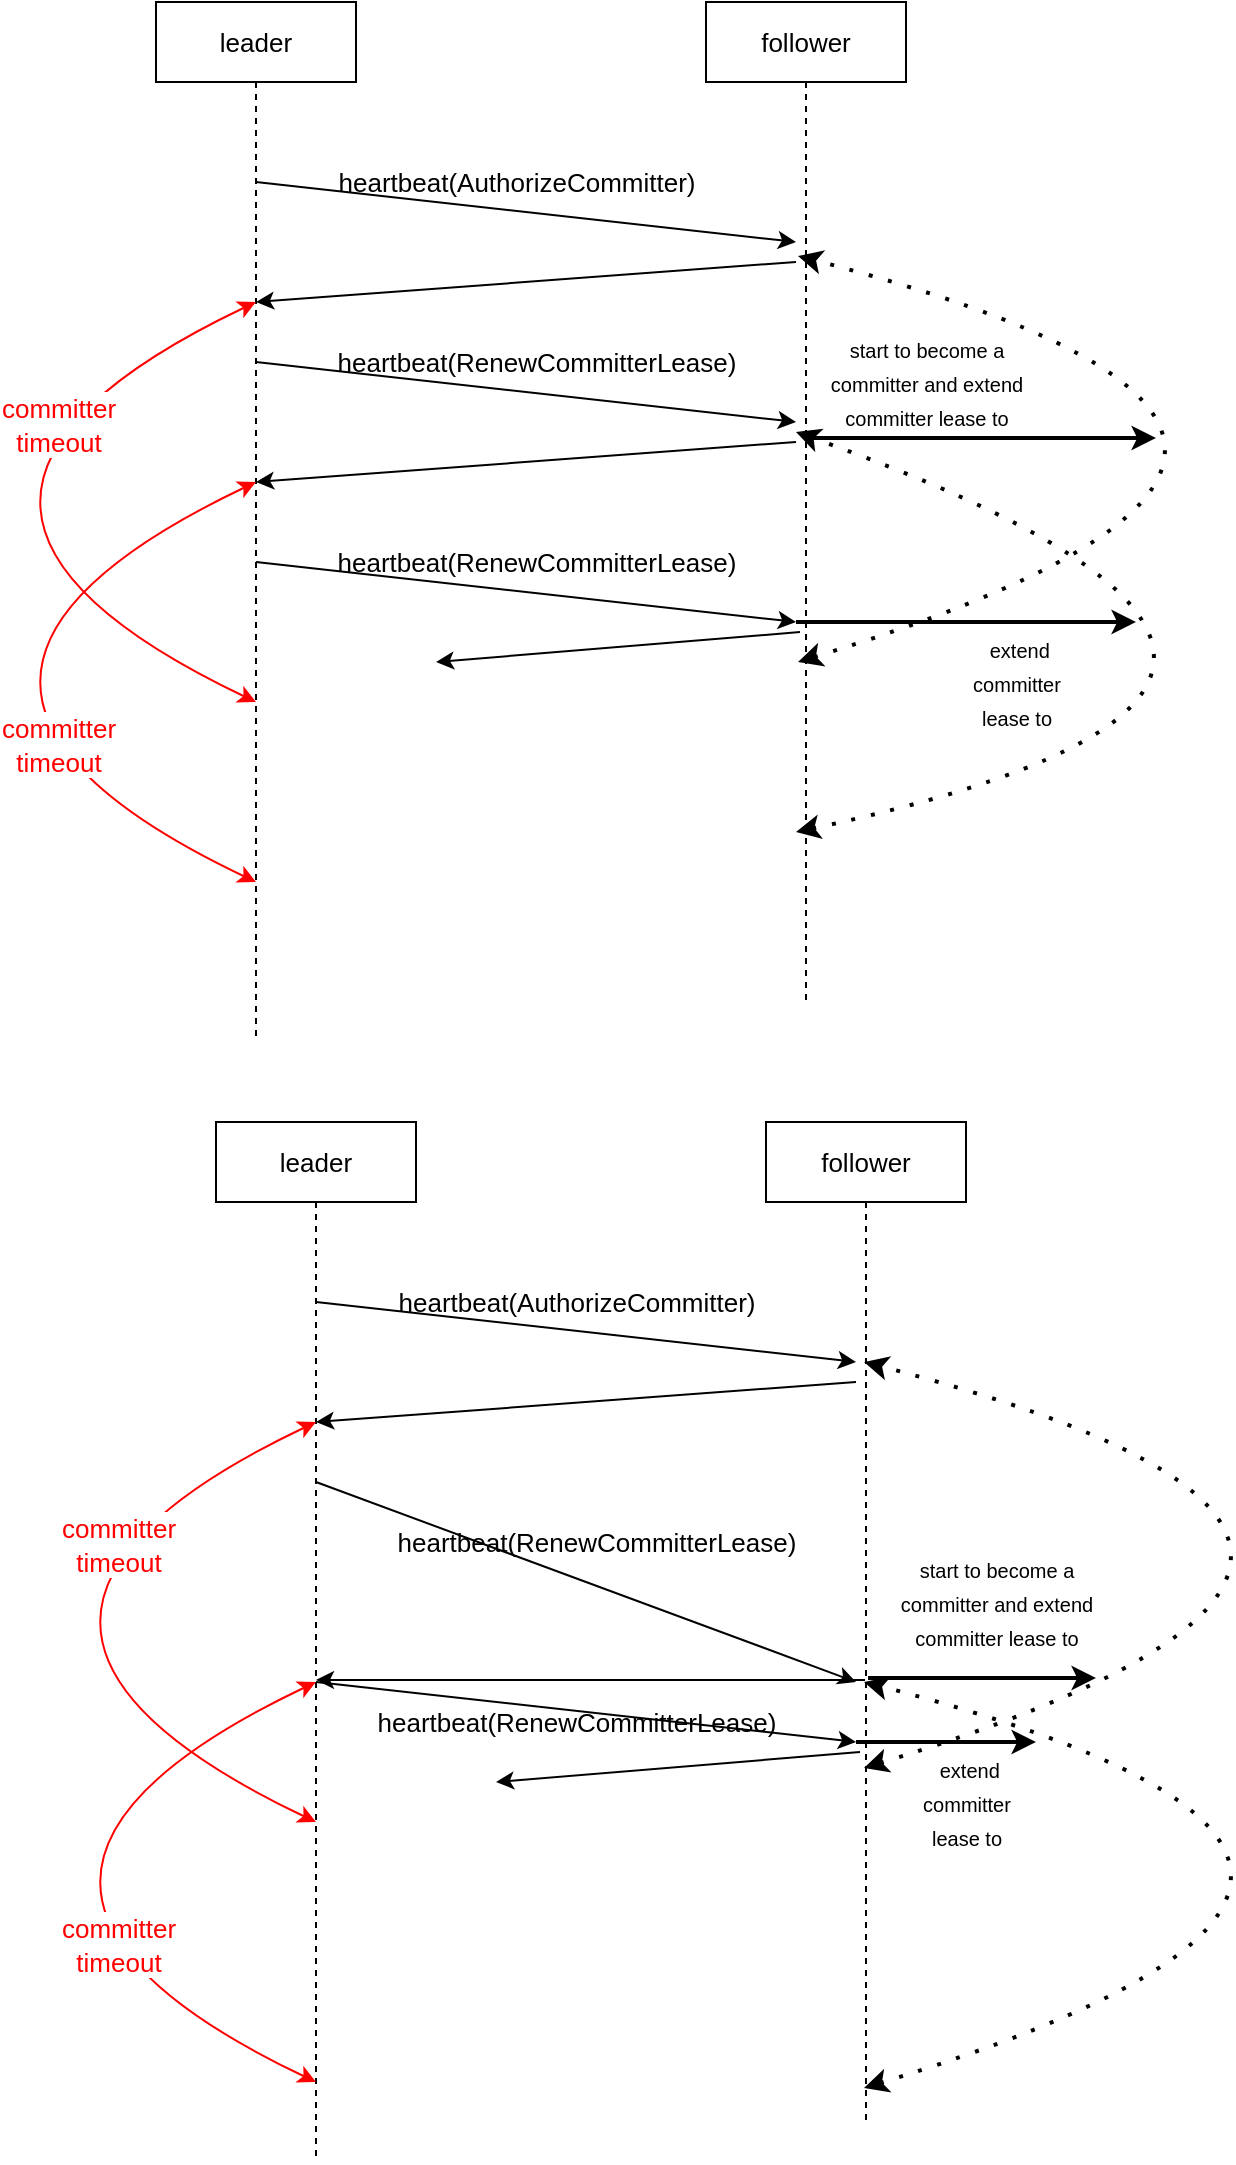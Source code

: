 <mxfile version="14.6.1" type="github">
  <diagram id="NL9ZVOJ9nv3hWCkOm3ET" name="Page-1">
    <mxGraphModel dx="686" dy="381" grid="1" gridSize="10" guides="1" tooltips="1" connect="1" arrows="1" fold="1" page="1" pageScale="1" pageWidth="827" pageHeight="1169" math="0" shadow="0">
      <root>
        <mxCell id="0" />
        <mxCell id="1" parent="0" />
        <mxCell id="SsDaJ1J6V8dg9qfCBFVi-1" value="leader" style="shape=umlLifeline;perimeter=lifelinePerimeter;whiteSpace=wrap;html=1;container=1;collapsible=0;recursiveResize=0;outlineConnect=0;fontSize=13;" parent="1" vertex="1">
          <mxGeometry x="290" y="170" width="100" height="520" as="geometry" />
        </mxCell>
        <mxCell id="SsDaJ1J6V8dg9qfCBFVi-7" value="follower" style="shape=umlLifeline;perimeter=lifelinePerimeter;whiteSpace=wrap;html=1;container=1;collapsible=0;recursiveResize=0;outlineConnect=0;fontSize=13;" parent="1" vertex="1">
          <mxGeometry x="565" y="170" width="100" height="500" as="geometry" />
        </mxCell>
        <mxCell id="SsDaJ1J6V8dg9qfCBFVi-8" value="" style="endArrow=classic;html=1;fontSize=13;" parent="1" edge="1">
          <mxGeometry width="50" height="50" relative="1" as="geometry">
            <mxPoint x="340" y="260" as="sourcePoint" />
            <mxPoint x="610" y="290" as="targetPoint" />
          </mxGeometry>
        </mxCell>
        <mxCell id="SsDaJ1J6V8dg9qfCBFVi-9" value="" style="endArrow=classic;html=1;fontSize=13;" parent="1" edge="1">
          <mxGeometry width="50" height="50" relative="1" as="geometry">
            <mxPoint x="610" y="300" as="sourcePoint" />
            <mxPoint x="340" y="320" as="targetPoint" />
          </mxGeometry>
        </mxCell>
        <mxCell id="SsDaJ1J6V8dg9qfCBFVi-10" value="" style="endArrow=classic;html=1;fontSize=13;" parent="1" edge="1">
          <mxGeometry width="50" height="50" relative="1" as="geometry">
            <mxPoint x="340" y="350" as="sourcePoint" />
            <mxPoint x="610" y="380" as="targetPoint" />
          </mxGeometry>
        </mxCell>
        <mxCell id="SsDaJ1J6V8dg9qfCBFVi-11" value="" style="endArrow=classic;html=1;fontSize=13;" parent="1" edge="1">
          <mxGeometry width="50" height="50" relative="1" as="geometry">
            <mxPoint x="610" y="390" as="sourcePoint" />
            <mxPoint x="340" y="410" as="targetPoint" />
          </mxGeometry>
        </mxCell>
        <mxCell id="SsDaJ1J6V8dg9qfCBFVi-27" value="heartbeat(AuthorizeCommitter)" style="text;html=1;align=center;verticalAlign=middle;resizable=0;points=[];autosize=1;strokeColor=none;fontSize=13;" parent="1" vertex="1">
          <mxGeometry x="375" y="250" width="190" height="20" as="geometry" />
        </mxCell>
        <mxCell id="SsDaJ1J6V8dg9qfCBFVi-32" value="heartbeat(RenewCommitterLease)" style="text;html=1;align=center;verticalAlign=middle;resizable=0;points=[];autosize=1;strokeColor=none;fontSize=13;" parent="1" vertex="1">
          <mxGeometry x="375" y="340" width="210" height="20" as="geometry" />
        </mxCell>
        <mxCell id="SsDaJ1J6V8dg9qfCBFVi-37" value="heartbeat(RenewCommitterLease)" style="text;html=1;align=center;verticalAlign=middle;resizable=0;points=[];autosize=1;strokeColor=none;fontSize=13;" parent="1" vertex="1">
          <mxGeometry x="375" y="440" width="210" height="20" as="geometry" />
        </mxCell>
        <mxCell id="SsDaJ1J6V8dg9qfCBFVi-155" value="" style="endArrow=classic;html=1;fontSize=13;" parent="1" edge="1">
          <mxGeometry width="50" height="50" relative="1" as="geometry">
            <mxPoint x="340" y="450" as="sourcePoint" />
            <mxPoint x="610" y="480" as="targetPoint" />
          </mxGeometry>
        </mxCell>
        <mxCell id="SsDaJ1J6V8dg9qfCBFVi-156" value="" style="endArrow=classic;html=1;fontSize=14;strokeWidth=2;" parent="1" edge="1">
          <mxGeometry width="50" height="50" relative="1" as="geometry">
            <mxPoint x="616" y="388" as="sourcePoint" />
            <mxPoint x="790" y="388" as="targetPoint" />
          </mxGeometry>
        </mxCell>
        <mxCell id="SsDaJ1J6V8dg9qfCBFVi-157" value="&lt;span style=&quot;font-size: 10px&quot;&gt;start to become a &lt;br style=&quot;font-size: 10px&quot;&gt;committer and extend &lt;br style=&quot;font-size: 10px&quot;&gt;committer lease to&lt;br&gt;&lt;/span&gt;" style="edgeLabel;html=1;align=center;verticalAlign=middle;resizable=0;points=[];fontSize=14;" parent="SsDaJ1J6V8dg9qfCBFVi-156" vertex="1" connectable="0">
          <mxGeometry x="-0.131" relative="1" as="geometry">
            <mxPoint x="-17" y="-28" as="offset" />
          </mxGeometry>
        </mxCell>
        <mxCell id="SsDaJ1J6V8dg9qfCBFVi-158" value="" style="endArrow=classic;html=1;fontSize=14;strokeWidth=2;" parent="1" edge="1">
          <mxGeometry width="50" height="50" relative="1" as="geometry">
            <mxPoint x="610" y="480" as="sourcePoint" />
            <mxPoint x="780" y="480" as="targetPoint" />
          </mxGeometry>
        </mxCell>
        <mxCell id="SsDaJ1J6V8dg9qfCBFVi-159" value="&lt;span style=&quot;font-size: 10px&quot;&gt;&amp;nbsp;extend &lt;br style=&quot;font-size: 10px&quot;&gt;committer &lt;br style=&quot;font-size: 10px&quot;&gt;lease to&lt;br&gt;&lt;/span&gt;" style="edgeLabel;html=1;align=center;verticalAlign=middle;resizable=0;points=[];fontSize=14;" parent="SsDaJ1J6V8dg9qfCBFVi-158" vertex="1" connectable="0">
          <mxGeometry x="-0.131" relative="1" as="geometry">
            <mxPoint x="36" y="30" as="offset" />
          </mxGeometry>
        </mxCell>
        <mxCell id="SsDaJ1J6V8dg9qfCBFVi-160" value="" style="endArrow=classic;html=1;fontSize=13;" parent="1" edge="1">
          <mxGeometry width="50" height="50" relative="1" as="geometry">
            <mxPoint x="612" y="485" as="sourcePoint" />
            <mxPoint x="430" y="500" as="targetPoint" />
          </mxGeometry>
        </mxCell>
        <mxCell id="SsDaJ1J6V8dg9qfCBFVi-182" value="" style="endArrow=classic;startArrow=classic;html=1;fontSize=14;strokeWidth=2;dashed=1;curved=1;dashPattern=1 4;" parent="1" edge="1">
          <mxGeometry width="50" height="50" relative="1" as="geometry">
            <mxPoint x="611" y="500" as="sourcePoint" />
            <mxPoint x="611" y="297" as="targetPoint" />
            <Array as="points">
              <mxPoint x="970" y="390" />
            </Array>
          </mxGeometry>
        </mxCell>
        <mxCell id="SsDaJ1J6V8dg9qfCBFVi-183" value="" style="endArrow=classic;startArrow=classic;html=1;fontSize=14;strokeWidth=2;dashed=1;curved=1;dashPattern=1 4;" parent="1" edge="1">
          <mxGeometry width="50" height="50" relative="1" as="geometry">
            <mxPoint x="610" y="585.0" as="sourcePoint" />
            <mxPoint x="610" y="385" as="targetPoint" />
            <Array as="points">
              <mxPoint x="960" y="510" />
            </Array>
          </mxGeometry>
        </mxCell>
        <mxCell id="5S5sYmvcWiM0XhkTJVi7-1" value="" style="endArrow=classic;startArrow=classic;html=1;fontSize=14;strokeWidth=1;strokeColor=#FF0000;curved=1;" parent="1" edge="1">
          <mxGeometry width="50" height="50" relative="1" as="geometry">
            <mxPoint x="340" y="520" as="sourcePoint" />
            <mxPoint x="340" y="320" as="targetPoint" />
            <Array as="points">
              <mxPoint x="130" y="420" />
            </Array>
          </mxGeometry>
        </mxCell>
        <mxCell id="5S5sYmvcWiM0XhkTJVi7-2" value="&lt;font style=&quot;font-size: 13px&quot; color=&quot;#ff0000&quot;&gt;committer&lt;br&gt;timeout&lt;/font&gt;" style="edgeLabel;html=1;align=center;verticalAlign=middle;resizable=0;points=[];fontSize=14;" parent="5S5sYmvcWiM0XhkTJVi7-1" vertex="1" connectable="0">
          <mxGeometry x="-0.552" y="-12" relative="1" as="geometry">
            <mxPoint x="-11" y="-84" as="offset" />
          </mxGeometry>
        </mxCell>
        <mxCell id="5S5sYmvcWiM0XhkTJVi7-3" value="" style="endArrow=classic;startArrow=classic;html=1;fontSize=14;strokeWidth=1;strokeColor=#FF0000;curved=1;" parent="1" edge="1">
          <mxGeometry width="50" height="50" relative="1" as="geometry">
            <mxPoint x="340.0" y="610" as="sourcePoint" />
            <mxPoint x="340.0" y="410" as="targetPoint" />
            <Array as="points">
              <mxPoint x="130" y="510" />
            </Array>
          </mxGeometry>
        </mxCell>
        <mxCell id="5S5sYmvcWiM0XhkTJVi7-4" value="&lt;font style=&quot;font-size: 13px&quot; color=&quot;#ff0000&quot;&gt;committer&lt;br&gt;timeout&lt;/font&gt;" style="edgeLabel;html=1;align=center;verticalAlign=middle;resizable=0;points=[];fontSize=14;" parent="5S5sYmvcWiM0XhkTJVi7-3" vertex="1" connectable="0">
          <mxGeometry x="-0.552" y="-12" relative="1" as="geometry">
            <mxPoint x="-11" y="-14" as="offset" />
          </mxGeometry>
        </mxCell>
        <mxCell id="svP7DPdKi5MYb3-WNTbD-3" value="leader" style="shape=umlLifeline;perimeter=lifelinePerimeter;whiteSpace=wrap;html=1;container=1;collapsible=0;recursiveResize=0;outlineConnect=0;fontSize=13;" vertex="1" parent="1">
          <mxGeometry x="320" y="730" width="100" height="520" as="geometry" />
        </mxCell>
        <mxCell id="svP7DPdKi5MYb3-WNTbD-4" value="follower" style="shape=umlLifeline;perimeter=lifelinePerimeter;whiteSpace=wrap;html=1;container=1;collapsible=0;recursiveResize=0;outlineConnect=0;fontSize=13;" vertex="1" parent="1">
          <mxGeometry x="595" y="730" width="100" height="500" as="geometry" />
        </mxCell>
        <mxCell id="svP7DPdKi5MYb3-WNTbD-5" value="" style="endArrow=classic;html=1;fontSize=13;" edge="1" parent="1">
          <mxGeometry width="50" height="50" relative="1" as="geometry">
            <mxPoint x="370" y="820" as="sourcePoint" />
            <mxPoint x="640.0" y="850" as="targetPoint" />
          </mxGeometry>
        </mxCell>
        <mxCell id="svP7DPdKi5MYb3-WNTbD-6" value="" style="endArrow=classic;html=1;fontSize=13;" edge="1" parent="1">
          <mxGeometry width="50" height="50" relative="1" as="geometry">
            <mxPoint x="640.0" y="860" as="sourcePoint" />
            <mxPoint x="370" y="880" as="targetPoint" />
          </mxGeometry>
        </mxCell>
        <mxCell id="svP7DPdKi5MYb3-WNTbD-7" value="" style="endArrow=classic;html=1;fontSize=13;" edge="1" parent="1">
          <mxGeometry width="50" height="50" relative="1" as="geometry">
            <mxPoint x="370" y="910" as="sourcePoint" />
            <mxPoint x="640" y="1010" as="targetPoint" />
          </mxGeometry>
        </mxCell>
        <mxCell id="svP7DPdKi5MYb3-WNTbD-8" value="" style="endArrow=classic;html=1;fontSize=13;" edge="1" parent="1">
          <mxGeometry width="50" height="50" relative="1" as="geometry">
            <mxPoint x="644.5" y="1009" as="sourcePoint" />
            <mxPoint x="370" y="1009" as="targetPoint" />
          </mxGeometry>
        </mxCell>
        <mxCell id="svP7DPdKi5MYb3-WNTbD-9" value="heartbeat(AuthorizeCommitter)" style="text;html=1;align=center;verticalAlign=middle;resizable=0;points=[];autosize=1;strokeColor=none;fontSize=13;" vertex="1" parent="1">
          <mxGeometry x="405" y="810" width="190" height="20" as="geometry" />
        </mxCell>
        <mxCell id="svP7DPdKi5MYb3-WNTbD-10" value="heartbeat(RenewCommitterLease)" style="text;html=1;align=center;verticalAlign=middle;resizable=0;points=[];autosize=1;strokeColor=none;fontSize=13;" vertex="1" parent="1">
          <mxGeometry x="405" y="930" width="210" height="20" as="geometry" />
        </mxCell>
        <mxCell id="svP7DPdKi5MYb3-WNTbD-11" value="heartbeat(RenewCommitterLease)" style="text;html=1;align=center;verticalAlign=middle;resizable=0;points=[];autosize=1;strokeColor=none;fontSize=13;" vertex="1" parent="1">
          <mxGeometry x="395" y="1020" width="210" height="20" as="geometry" />
        </mxCell>
        <mxCell id="svP7DPdKi5MYb3-WNTbD-12" value="" style="endArrow=classic;html=1;fontSize=13;" edge="1" parent="1">
          <mxGeometry width="50" height="50" relative="1" as="geometry">
            <mxPoint x="370" y="1010" as="sourcePoint" />
            <mxPoint x="640.0" y="1040" as="targetPoint" />
          </mxGeometry>
        </mxCell>
        <mxCell id="svP7DPdKi5MYb3-WNTbD-13" value="" style="endArrow=classic;html=1;fontSize=14;strokeWidth=2;" edge="1" parent="1">
          <mxGeometry width="50" height="50" relative="1" as="geometry">
            <mxPoint x="646.0" y="1008" as="sourcePoint" />
            <mxPoint x="760" y="1008" as="targetPoint" />
          </mxGeometry>
        </mxCell>
        <mxCell id="svP7DPdKi5MYb3-WNTbD-14" value="&lt;span style=&quot;font-size: 10px&quot;&gt;start to become a &lt;br style=&quot;font-size: 10px&quot;&gt;committer and extend &lt;br style=&quot;font-size: 10px&quot;&gt;committer lease to&lt;br&gt;&lt;/span&gt;" style="edgeLabel;html=1;align=center;verticalAlign=middle;resizable=0;points=[];fontSize=14;" vertex="1" connectable="0" parent="svP7DPdKi5MYb3-WNTbD-13">
          <mxGeometry x="-0.131" relative="1" as="geometry">
            <mxPoint x="14" y="-38" as="offset" />
          </mxGeometry>
        </mxCell>
        <mxCell id="svP7DPdKi5MYb3-WNTbD-15" value="" style="endArrow=classic;html=1;fontSize=14;strokeWidth=2;" edge="1" parent="1">
          <mxGeometry width="50" height="50" relative="1" as="geometry">
            <mxPoint x="640.0" y="1040" as="sourcePoint" />
            <mxPoint x="730" y="1040" as="targetPoint" />
          </mxGeometry>
        </mxCell>
        <mxCell id="svP7DPdKi5MYb3-WNTbD-16" value="&lt;span style=&quot;font-size: 10px&quot;&gt;&amp;nbsp;extend &lt;br style=&quot;font-size: 10px&quot;&gt;committer &lt;br style=&quot;font-size: 10px&quot;&gt;lease to&lt;br&gt;&lt;/span&gt;" style="edgeLabel;html=1;align=center;verticalAlign=middle;resizable=0;points=[];fontSize=14;" vertex="1" connectable="0" parent="svP7DPdKi5MYb3-WNTbD-15">
          <mxGeometry x="-0.131" relative="1" as="geometry">
            <mxPoint x="16" y="30" as="offset" />
          </mxGeometry>
        </mxCell>
        <mxCell id="svP7DPdKi5MYb3-WNTbD-17" value="" style="endArrow=classic;html=1;fontSize=13;" edge="1" parent="1">
          <mxGeometry width="50" height="50" relative="1" as="geometry">
            <mxPoint x="642" y="1045" as="sourcePoint" />
            <mxPoint x="460.0" y="1060" as="targetPoint" />
          </mxGeometry>
        </mxCell>
        <mxCell id="svP7DPdKi5MYb3-WNTbD-18" value="" style="endArrow=classic;startArrow=classic;html=1;fontSize=14;strokeWidth=1;strokeColor=#FF0000;curved=1;" edge="1" parent="1">
          <mxGeometry width="50" height="50" relative="1" as="geometry">
            <mxPoint x="370" y="1080" as="sourcePoint" />
            <mxPoint x="370" y="880" as="targetPoint" />
            <Array as="points">
              <mxPoint x="160" y="980" />
            </Array>
          </mxGeometry>
        </mxCell>
        <mxCell id="svP7DPdKi5MYb3-WNTbD-19" value="&lt;font style=&quot;font-size: 13px&quot; color=&quot;#ff0000&quot;&gt;committer&lt;br&gt;timeout&lt;/font&gt;" style="edgeLabel;html=1;align=center;verticalAlign=middle;resizable=0;points=[];fontSize=14;" vertex="1" connectable="0" parent="svP7DPdKi5MYb3-WNTbD-18">
          <mxGeometry x="-0.552" y="-12" relative="1" as="geometry">
            <mxPoint x="-11" y="-84" as="offset" />
          </mxGeometry>
        </mxCell>
        <mxCell id="svP7DPdKi5MYb3-WNTbD-20" value="" style="endArrow=classic;startArrow=classic;html=1;fontSize=14;strokeWidth=1;strokeColor=#FF0000;curved=1;" edge="1" parent="1">
          <mxGeometry width="50" height="50" relative="1" as="geometry">
            <mxPoint x="370" y="1210" as="sourcePoint" />
            <mxPoint x="370" y="1010" as="targetPoint" />
            <Array as="points">
              <mxPoint x="160" y="1110" />
            </Array>
          </mxGeometry>
        </mxCell>
        <mxCell id="svP7DPdKi5MYb3-WNTbD-21" value="&lt;font style=&quot;font-size: 13px&quot; color=&quot;#ff0000&quot;&gt;committer&lt;br&gt;timeout&lt;/font&gt;" style="edgeLabel;html=1;align=center;verticalAlign=middle;resizable=0;points=[];fontSize=14;" vertex="1" connectable="0" parent="svP7DPdKi5MYb3-WNTbD-20">
          <mxGeometry x="-0.552" y="-12" relative="1" as="geometry">
            <mxPoint x="-11" y="-14" as="offset" />
          </mxGeometry>
        </mxCell>
        <mxCell id="svP7DPdKi5MYb3-WNTbD-22" value="" style="endArrow=classic;startArrow=classic;html=1;fontSize=14;strokeWidth=2;dashed=1;curved=1;dashPattern=1 4;" edge="1" parent="1">
          <mxGeometry width="50" height="50" relative="1" as="geometry">
            <mxPoint x="644" y="1053" as="sourcePoint" />
            <mxPoint x="644" y="850" as="targetPoint" />
            <Array as="points">
              <mxPoint x="1003" y="943" />
            </Array>
          </mxGeometry>
        </mxCell>
        <mxCell id="svP7DPdKi5MYb3-WNTbD-24" value="" style="endArrow=classic;startArrow=classic;html=1;fontSize=14;strokeWidth=2;dashed=1;curved=1;dashPattern=1 4;" edge="1" parent="1">
          <mxGeometry width="50" height="50" relative="1" as="geometry">
            <mxPoint x="644" y="1213.0" as="sourcePoint" />
            <mxPoint x="644" y="1010" as="targetPoint" />
            <Array as="points">
              <mxPoint x="1003" y="1103" />
            </Array>
          </mxGeometry>
        </mxCell>
      </root>
    </mxGraphModel>
  </diagram>
</mxfile>

